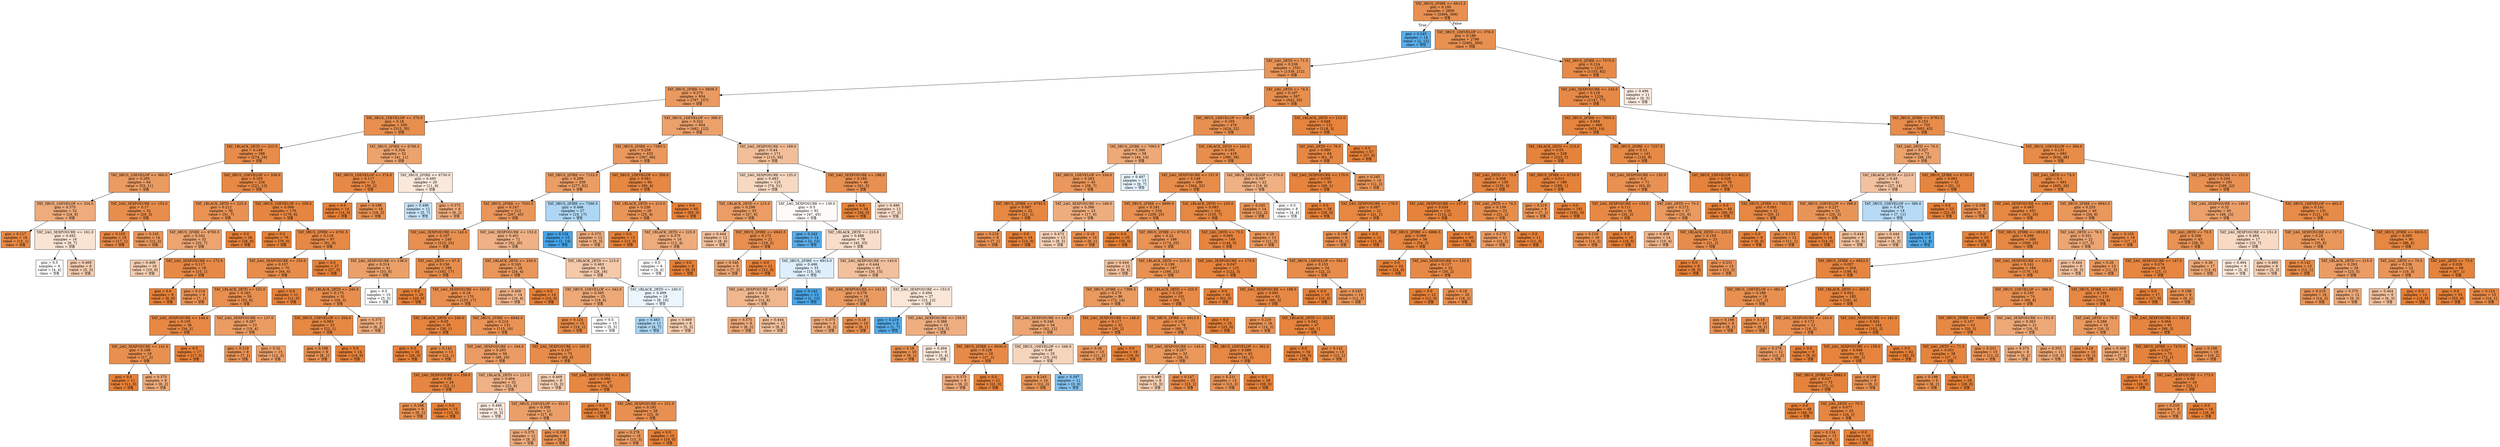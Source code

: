 digraph Tree {
node [shape=box, style="filled", color="black"] ;
0 [label="TAT_3BUS_2FIRE <= 6613.5\ngini = 0.195\nsamples = 2800\nvalue = [2494, 306]\nclass = 양품", fillcolor="#e89051"] ;
1 [label="gini = 0.245\nsamples = 14\nvalue = [2, 12]\nclass = 명점", fillcolor="#5aade9"] ;
0 -> 1 [labeldistance=2.5, labelangle=45, headlabel="True"] ;
2 [label="TAT_3BUS_1DEVELOP <= 378.0\ngini = 0.189\nsamples = 2786\nvalue = [2492, 294]\nclass = 양품", fillcolor="#e89050"] ;
0 -> 2 [labeldistance=2.5, labelangle=-45, headlabel="False"] ;
3 [label="TAT_2AG_2RTD <= 71.5\ngini = 0.236\nsamples = 1551\nvalue = [1339, 212]\nclass = 양품", fillcolor="#e99558"] ;
2 -> 3 ;
4 [label="TAT_3BUS_2FIRE <= 6838.5\ngini = 0.275\nsamples = 954\nvalue = [797, 157]\nclass = 양품", fillcolor="#ea9a60"] ;
3 -> 4 ;
5 [label="TAT_3BUS_1DEVELOP <= 370.0\ngini = 0.18\nsamples = 350\nvalue = [315, 35]\nclass = 양품", fillcolor="#e88f4f"] ;
4 -> 5 ;
6 [label="TAT_1BLACK_2RTD <= 215.0\ngini = 0.148\nsamples = 298\nvalue = [274, 24]\nclass = 양품", fillcolor="#e78c4a"] ;
5 -> 6 ;
7 [label="TAT_3BUS_1DEVELOP <= 360.0\ngini = 0.285\nsamples = 64\nvalue = [53, 11]\nclass = 양품", fillcolor="#ea9b62"] ;
6 -> 7 ;
8 [label="TAT_3BUS_1DEVELOP <= 334.0\ngini = 0.375\nsamples = 32\nvalue = [24, 8]\nclass = 양품", fillcolor="#eeab7b"] ;
7 -> 8 ;
9 [label="gini = 0.117\nsamples = 16\nvalue = [15, 1]\nclass = 양품", fillcolor="#e78946"] ;
8 -> 9 ;
10 [label="TAT_2AG_3EXPOSURE <= 161.0\ngini = 0.492\nsamples = 16\nvalue = [9, 7]\nclass = 양품", fillcolor="#f9e3d3"] ;
8 -> 10 ;
11 [label="gini = 0.5\nsamples = 8\nvalue = [4, 4]\nclass = 양품", fillcolor="#ffffff"] ;
10 -> 11 ;
12 [label="gini = 0.469\nsamples = 8\nvalue = [5, 3]\nclass = 양품", fillcolor="#f5cdb0"] ;
10 -> 12 ;
13 [label="TAT_2AG_3EXPOSURE <= 153.0\ngini = 0.17\nsamples = 32\nvalue = [29, 3]\nclass = 양품", fillcolor="#e88e4d"] ;
7 -> 13 ;
14 [label="gini = 0.105\nsamples = 18\nvalue = [17, 1]\nclass = 양품", fillcolor="#e78845"] ;
13 -> 14 ;
15 [label="gini = 0.245\nsamples = 14\nvalue = [12, 2]\nclass = 양품", fillcolor="#e9965a"] ;
13 -> 15 ;
16 [label="TAT_3BUS_1DEVELOP <= 338.0\ngini = 0.105\nsamples = 234\nvalue = [221, 13]\nclass = 양품", fillcolor="#e78845"] ;
6 -> 16 ;
17 [label="TAT_1BLACK_2RTD <= 225.0\ngini = 0.212\nsamples = 58\nvalue = [51, 7]\nclass = 양품", fillcolor="#e99254"] ;
16 -> 17 ;
18 [label="TAT_3BUS_2FIRE <= 6793.5\ngini = 0.342\nsamples = 32\nvalue = [25, 7]\nclass = 양품", fillcolor="#eca470"] ;
17 -> 18 ;
19 [label="gini = 0.469\nsamples = 16\nvalue = [10, 6]\nclass = 양품", fillcolor="#f5cdb0"] ;
18 -> 19 ;
20 [label="TAT_2AG_3EXPOSURE <= 172.0\ngini = 0.117\nsamples = 16\nvalue = [15, 1]\nclass = 양품", fillcolor="#e78946"] ;
18 -> 20 ;
21 [label="gini = 0.0\nsamples = 8\nvalue = [8, 0]\nclass = 양품", fillcolor="#e58139"] ;
20 -> 21 ;
22 [label="gini = 0.219\nsamples = 8\nvalue = [7, 1]\nclass = 양품", fillcolor="#e99355"] ;
20 -> 22 ;
23 [label="gini = 0.0\nsamples = 26\nvalue = [26, 0]\nclass = 양품", fillcolor="#e58139"] ;
17 -> 23 ;
24 [label="TAT_3BUS_1DEVELOP <= 358.0\ngini = 0.066\nsamples = 176\nvalue = [170, 6]\nclass = 양품", fillcolor="#e68540"] ;
16 -> 24 ;
25 [label="gini = 0.0\nsamples = 79\nvalue = [79, 0]\nclass = 양품", fillcolor="#e58139"] ;
24 -> 25 ;
26 [label="TAT_3BUS_2FIRE <= 6781.5\ngini = 0.116\nsamples = 97\nvalue = [91, 6]\nclass = 양품", fillcolor="#e78946"] ;
24 -> 26 ;
27 [label="TAT_2AG_3EXPOSURE <= 153.0\ngini = 0.157\nsamples = 70\nvalue = [64, 6]\nclass = 양품", fillcolor="#e78d4c"] ;
26 -> 27 ;
28 [label="TAT_1BLACK_2RTD <= 225.0\ngini = 0.183\nsamples = 59\nvalue = [53, 6]\nclass = 양품", fillcolor="#e88f4f"] ;
27 -> 28 ;
29 [label="TAT_2AG_3EXPOSURE <= 144.0\ngini = 0.105\nsamples = 36\nvalue = [34, 2]\nclass = 양품", fillcolor="#e78845"] ;
28 -> 29 ;
30 [label="TAT_2AG_3EXPOSURE <= 141.0\ngini = 0.188\nsamples = 19\nvalue = [17, 2]\nclass = 양품", fillcolor="#e89050"] ;
29 -> 30 ;
31 [label="gini = 0.0\nsamples = 11\nvalue = [11, 0]\nclass = 양품", fillcolor="#e58139"] ;
30 -> 31 ;
32 [label="gini = 0.375\nsamples = 8\nvalue = [6, 2]\nclass = 양품", fillcolor="#eeab7b"] ;
30 -> 32 ;
33 [label="gini = 0.0\nsamples = 17\nvalue = [17, 0]\nclass = 양품", fillcolor="#e58139"] ;
29 -> 33 ;
34 [label="TAT_2AG_3EXPOSURE <= 137.0\ngini = 0.287\nsamples = 23\nvalue = [19, 4]\nclass = 양품", fillcolor="#ea9c63"] ;
28 -> 34 ;
35 [label="gini = 0.219\nsamples = 8\nvalue = [7, 1]\nclass = 양품", fillcolor="#e99355"] ;
34 -> 35 ;
36 [label="gini = 0.32\nsamples = 15\nvalue = [12, 3]\nclass = 양품", fillcolor="#eca06a"] ;
34 -> 36 ;
37 [label="gini = 0.0\nsamples = 11\nvalue = [11, 0]\nclass = 양품", fillcolor="#e58139"] ;
27 -> 37 ;
38 [label="gini = 0.0\nsamples = 27\nvalue = [27, 0]\nclass = 양품", fillcolor="#e58139"] ;
26 -> 38 ;
39 [label="TAT_3BUS_2FIRE <= 6706.5\ngini = 0.334\nsamples = 52\nvalue = [41, 11]\nclass = 양품", fillcolor="#eca36e"] ;
5 -> 39 ;
40 [label="TAT_3BUS_1DEVELOP <= 374.0\ngini = 0.117\nsamples = 32\nvalue = [30, 2]\nclass = 양품", fillcolor="#e78946"] ;
39 -> 40 ;
41 [label="gini = 0.0\nsamples = 14\nvalue = [14, 0]\nclass = 양품", fillcolor="#e58139"] ;
40 -> 41 ;
42 [label="gini = 0.198\nsamples = 18\nvalue = [16, 2]\nclass = 양품", fillcolor="#e89152"] ;
40 -> 42 ;
43 [label="TAT_3BUS_2FIRE <= 6750.0\ngini = 0.495\nsamples = 20\nvalue = [11, 9]\nclass = 양품", fillcolor="#fae8db"] ;
39 -> 43 ;
44 [label="gini = 0.486\nsamples = 12\nvalue = [5, 7]\nclass = 명점", fillcolor="#c6e3f8"] ;
43 -> 44 ;
45 [label="gini = 0.375\nsamples = 8\nvalue = [6, 2]\nclass = 양품", fillcolor="#eeab7b"] ;
43 -> 45 ;
46 [label="TAT_3BUS_1DEVELOP <= 366.0\ngini = 0.322\nsamples = 604\nvalue = [482, 122]\nclass = 양품", fillcolor="#eca16b"] ;
4 -> 46 ;
47 [label="TAT_3BUS_2FIRE <= 7393.5\ngini = 0.258\nsamples = 433\nvalue = [367, 66]\nclass = 양품", fillcolor="#ea985d"] ;
46 -> 47 ;
48 [label="TAT_3BUS_2FIRE <= 7153.5\ngini = 0.299\nsamples = 339\nvalue = [277, 62]\nclass = 양품", fillcolor="#eb9d65"] ;
47 -> 48 ;
49 [label="TAT_3BUS_2FIRE <= 7033.5\ngini = 0.247\nsamples = 312\nvalue = [267, 45]\nclass = 양품", fillcolor="#e9965a"] ;
48 -> 49 ;
50 [label="TAT_2AG_3EXPOSURE <= 143.0\ngini = 0.187\nsamples = 240\nvalue = [215, 25]\nclass = 양품", fillcolor="#e89050"] ;
49 -> 50 ;
51 [label="TAT_2AG_3EXPOSURE <= 138.0\ngini = 0.314\nsamples = 41\nvalue = [33, 8]\nclass = 양품", fillcolor="#eba069"] ;
50 -> 51 ;
52 [label="TAT_1BLACK_2RTD <= 240.0\ngini = 0.175\nsamples = 31\nvalue = [28, 3]\nclass = 양품", fillcolor="#e88e4e"] ;
51 -> 52 ;
53 [label="TAT_3BUS_1DEVELOP <= 354.0\ngini = 0.083\nsamples = 23\nvalue = [22, 1]\nclass = 양품", fillcolor="#e68742"] ;
52 -> 53 ;
54 [label="gini = 0.198\nsamples = 9\nvalue = [8, 1]\nclass = 양품", fillcolor="#e89152"] ;
53 -> 54 ;
55 [label="gini = 0.0\nsamples = 14\nvalue = [14, 0]\nclass = 양품", fillcolor="#e58139"] ;
53 -> 55 ;
56 [label="gini = 0.375\nsamples = 8\nvalue = [6, 2]\nclass = 양품", fillcolor="#eeab7b"] ;
52 -> 56 ;
57 [label="gini = 0.5\nsamples = 10\nvalue = [5, 5]\nclass = 양품", fillcolor="#ffffff"] ;
51 -> 57 ;
58 [label="TAT_2AG_2RTD <= 67.5\ngini = 0.156\nsamples = 199\nvalue = [182, 17]\nclass = 양품", fillcolor="#e78d4b"] ;
50 -> 58 ;
59 [label="gini = 0.0\nsamples = 29\nvalue = [29, 0]\nclass = 양품", fillcolor="#e58139"] ;
58 -> 59 ;
60 [label="TAT_2AG_3EXPOSURE <= 153.0\ngini = 0.18\nsamples = 170\nvalue = [153, 17]\nclass = 양품", fillcolor="#e88f4f"] ;
58 -> 60 ;
61 [label="TAT_1BLACK_2RTD <= 240.0\ngini = 0.05\nsamples = 39\nvalue = [38, 1]\nclass = 양품", fillcolor="#e6843e"] ;
60 -> 61 ;
62 [label="gini = 0.0\nsamples = 26\nvalue = [26, 0]\nclass = 양품", fillcolor="#e58139"] ;
61 -> 62 ;
63 [label="gini = 0.142\nsamples = 13\nvalue = [12, 1]\nclass = 양품", fillcolor="#e78c49"] ;
61 -> 63 ;
64 [label="TAT_3BUS_2FIRE <= 6945.0\ngini = 0.214\nsamples = 131\nvalue = [115, 16]\nclass = 양품", fillcolor="#e99355"] ;
60 -> 64 ;
65 [label="TAT_2AG_3EXPOSURE <= 164.0\ngini = 0.293\nsamples = 56\nvalue = [46, 10]\nclass = 양품", fillcolor="#eb9c64"] ;
64 -> 65 ;
66 [label="TAT_2AG_3EXPOSURE <= 159.0\ngini = 0.08\nsamples = 24\nvalue = [23, 1]\nclass = 양품", fillcolor="#e68642"] ;
65 -> 66 ;
67 [label="gini = 0.198\nsamples = 9\nvalue = [8, 1]\nclass = 양품", fillcolor="#e89152"] ;
66 -> 67 ;
68 [label="gini = 0.0\nsamples = 15\nvalue = [15, 0]\nclass = 양품", fillcolor="#e58139"] ;
66 -> 68 ;
69 [label="TAT_1BLACK_2RTD <= 215.0\ngini = 0.404\nsamples = 32\nvalue = [23, 9]\nclass = 양품", fillcolor="#efb286"] ;
65 -> 69 ;
70 [label="gini = 0.496\nsamples = 11\nvalue = [6, 5]\nclass = 양품", fillcolor="#fbeade"] ;
69 -> 70 ;
71 [label="TAT_3BUS_1DEVELOP <= 352.0\ngini = 0.308\nsamples = 21\nvalue = [17, 4]\nclass = 양품", fillcolor="#eb9f68"] ;
69 -> 71 ;
72 [label="gini = 0.375\nsamples = 12\nvalue = [9, 3]\nclass = 양품", fillcolor="#eeab7b"] ;
71 -> 72 ;
73 [label="gini = 0.198\nsamples = 9\nvalue = [8, 1]\nclass = 양품", fillcolor="#e89152"] ;
71 -> 73 ;
74 [label="TAT_2AG_3EXPOSURE <= 160.0\ngini = 0.147\nsamples = 75\nvalue = [69, 6]\nclass = 양품", fillcolor="#e78c4a"] ;
64 -> 74 ;
75 [label="gini = 0.469\nsamples = 8\nvalue = [5, 3]\nclass = 양품", fillcolor="#f5cdb0"] ;
74 -> 75 ;
76 [label="TAT_2AG_3EXPOSURE <= 196.0\ngini = 0.086\nsamples = 67\nvalue = [64, 3]\nclass = 양품", fillcolor="#e68742"] ;
74 -> 76 ;
77 [label="gini = 0.0\nsamples = 39\nvalue = [39, 0]\nclass = 양품", fillcolor="#e58139"] ;
76 -> 77 ;
78 [label="TAT_2AG_3EXPOSURE <= 231.0\ngini = 0.191\nsamples = 28\nvalue = [25, 3]\nclass = 양품", fillcolor="#e89051"] ;
76 -> 78 ;
79 [label="gini = 0.278\nsamples = 18\nvalue = [15, 3]\nclass = 양품", fillcolor="#ea9a61"] ;
78 -> 79 ;
80 [label="gini = 0.0\nsamples = 10\nvalue = [10, 0]\nclass = 양품", fillcolor="#e58139"] ;
78 -> 80 ;
81 [label="TAT_2AG_3EXPOSURE <= 153.0\ngini = 0.401\nsamples = 72\nvalue = [52, 20]\nclass = 양품", fillcolor="#efb185"] ;
49 -> 81 ;
82 [label="TAT_1BLACK_2RTD <= 230.0\ngini = 0.245\nsamples = 28\nvalue = [24, 4]\nclass = 양품", fillcolor="#e9965a"] ;
81 -> 82 ;
83 [label="gini = 0.408\nsamples = 14\nvalue = [10, 4]\nclass = 양품", fillcolor="#efb388"] ;
82 -> 83 ;
84 [label="gini = 0.0\nsamples = 14\nvalue = [14, 0]\nclass = 양품", fillcolor="#e58139"] ;
82 -> 84 ;
85 [label="TAT_1BLACK_2RTD <= 215.0\ngini = 0.463\nsamples = 44\nvalue = [28, 16]\nclass = 양품", fillcolor="#f4c9aa"] ;
81 -> 85 ;
86 [label="TAT_3BUS_1DEVELOP <= 342.0\ngini = 0.365\nsamples = 25\nvalue = [19, 6]\nclass = 양품", fillcolor="#eda978"] ;
85 -> 86 ;
87 [label="gini = 0.124\nsamples = 15\nvalue = [14, 1]\nclass = 양품", fillcolor="#e78a47"] ;
86 -> 87 ;
88 [label="gini = 0.5\nsamples = 10\nvalue = [5, 5]\nclass = 양품", fillcolor="#ffffff"] ;
86 -> 88 ;
89 [label="TAT_1BLACK_2RTD <= 240.0\ngini = 0.499\nsamples = 19\nvalue = [9, 10]\nclass = 명점", fillcolor="#ebf5fc"] ;
85 -> 89 ;
90 [label="gini = 0.463\nsamples = 11\nvalue = [4, 7]\nclass = 명점", fillcolor="#aad5f4"] ;
89 -> 90 ;
91 [label="gini = 0.469\nsamples = 8\nvalue = [5, 3]\nclass = 양품", fillcolor="#f5cdb0"] ;
89 -> 91 ;
92 [label="TAT_3BUS_2FIRE <= 7366.5\ngini = 0.466\nsamples = 27\nvalue = [10, 17]\nclass = 명점", fillcolor="#add7f4"] ;
48 -> 92 ;
93 [label="gini = 0.124\nsamples = 15\nvalue = [1, 14]\nclass = 명점", fillcolor="#47a4e7"] ;
92 -> 93 ;
94 [label="gini = 0.375\nsamples = 12\nvalue = [9, 3]\nclass = 양품", fillcolor="#eeab7b"] ;
92 -> 94 ;
95 [label="TAT_3BUS_1DEVELOP <= 350.0\ngini = 0.081\nsamples = 94\nvalue = [90, 4]\nclass = 양품", fillcolor="#e68742"] ;
47 -> 95 ;
96 [label="TAT_1BLACK_2RTD <= 215.0\ngini = 0.238\nsamples = 29\nvalue = [25, 4]\nclass = 양품", fillcolor="#e99559"] ;
95 -> 96 ;
97 [label="gini = 0.0\nsamples = 13\nvalue = [13, 0]\nclass = 양품", fillcolor="#e58139"] ;
96 -> 97 ;
98 [label="TAT_1BLACK_2RTD <= 225.0\ngini = 0.375\nsamples = 16\nvalue = [12, 4]\nclass = 양품", fillcolor="#eeab7b"] ;
96 -> 98 ;
99 [label="gini = 0.5\nsamples = 8\nvalue = [4, 4]\nclass = 양품", fillcolor="#ffffff"] ;
98 -> 99 ;
100 [label="gini = 0.0\nsamples = 8\nvalue = [8, 0]\nclass = 양품", fillcolor="#e58139"] ;
98 -> 100 ;
101 [label="gini = 0.0\nsamples = 65\nvalue = [65, 0]\nclass = 양품", fillcolor="#e58139"] ;
95 -> 101 ;
102 [label="TAT_2AG_3EXPOSURE <= 169.0\ngini = 0.44\nsamples = 171\nvalue = [115, 56]\nclass = 양품", fillcolor="#f2be99"] ;
46 -> 102 ;
103 [label="TAT_2AG_3EXPOSURE <= 135.0\ngini = 0.483\nsamples = 125\nvalue = [74, 51]\nclass = 양품", fillcolor="#f7d8c1"] ;
102 -> 103 ;
104 [label="TAT_1BLACK_2RTD <= 215.0\ngini = 0.298\nsamples = 33\nvalue = [27, 6]\nclass = 양품", fillcolor="#eb9d65"] ;
103 -> 104 ;
105 [label="gini = 0.444\nsamples = 12\nvalue = [8, 4]\nclass = 양품", fillcolor="#f2c09c"] ;
104 -> 105 ;
106 [label="TAT_3BUS_2FIRE <= 6943.5\ngini = 0.172\nsamples = 21\nvalue = [19, 2]\nclass = 양품", fillcolor="#e88e4e"] ;
104 -> 106 ;
107 [label="gini = 0.346\nsamples = 9\nvalue = [7, 2]\nclass = 양품", fillcolor="#eca572"] ;
106 -> 107 ;
108 [label="gini = 0.0\nsamples = 12\nvalue = [12, 0]\nclass = 양품", fillcolor="#e58139"] ;
106 -> 108 ;
109 [label="TAT_2AG_3EXPOSURE <= 139.0\ngini = 0.5\nsamples = 92\nvalue = [47, 45]\nclass = 양품", fillcolor="#fefaf7"] ;
103 -> 109 ;
110 [label="gini = 0.245\nsamples = 14\nvalue = [2, 12]\nclass = 명점", fillcolor="#5aade9"] ;
109 -> 110 ;
111 [label="TAT_1BLACK_2RTD <= 215.0\ngini = 0.488\nsamples = 78\nvalue = [45, 33]\nclass = 양품", fillcolor="#f8ddca"] ;
109 -> 111 ;
112 [label="TAT_3BUS_2FIRE <= 6915.0\ngini = 0.496\nsamples = 33\nvalue = [15, 18]\nclass = 명점", fillcolor="#deeffb"] ;
111 -> 112 ;
113 [label="TAT_2AG_3EXPOSURE <= 150.0\ngini = 0.42\nsamples = 20\nvalue = [14, 6]\nclass = 양품", fillcolor="#f0b78e"] ;
112 -> 113 ;
114 [label="gini = 0.375\nsamples = 8\nvalue = [6, 2]\nclass = 양품", fillcolor="#eeab7b"] ;
113 -> 114 ;
115 [label="gini = 0.444\nsamples = 12\nvalue = [8, 4]\nclass = 양품", fillcolor="#f2c09c"] ;
113 -> 115 ;
116 [label="gini = 0.142\nsamples = 13\nvalue = [1, 12]\nclass = 명점", fillcolor="#49a5e7"] ;
112 -> 116 ;
117 [label="TAT_2AG_3EXPOSURE <= 143.0\ngini = 0.444\nsamples = 45\nvalue = [30, 15]\nclass = 양품", fillcolor="#f2c09c"] ;
111 -> 117 ;
118 [label="TAT_2AG_3EXPOSURE <= 141.0\ngini = 0.278\nsamples = 18\nvalue = [15, 3]\nclass = 양품", fillcolor="#ea9a61"] ;
117 -> 118 ;
119 [label="gini = 0.375\nsamples = 8\nvalue = [6, 2]\nclass = 양품", fillcolor="#eeab7b"] ;
118 -> 119 ;
120 [label="gini = 0.18\nsamples = 10\nvalue = [9, 1]\nclass = 양품", fillcolor="#e88f4f"] ;
118 -> 120 ;
121 [label="TAT_2AG_3EXPOSURE <= 153.0\ngini = 0.494\nsamples = 27\nvalue = [15, 12]\nclass = 양품", fillcolor="#fae6d7"] ;
117 -> 121 ;
122 [label="gini = 0.219\nsamples = 8\nvalue = [1, 7]\nclass = 명점", fillcolor="#55abe9"] ;
121 -> 122 ;
123 [label="TAT_2AG_3EXPOSURE <= 159.0\ngini = 0.388\nsamples = 19\nvalue = [14, 5]\nclass = 양품", fillcolor="#eeae80"] ;
121 -> 123 ;
124 [label="gini = 0.18\nsamples = 10\nvalue = [9, 1]\nclass = 양품", fillcolor="#e88f4f"] ;
123 -> 124 ;
125 [label="gini = 0.494\nsamples = 9\nvalue = [5, 4]\nclass = 양품", fillcolor="#fae6d7"] ;
123 -> 125 ;
126 [label="TAT_2AG_3EXPOSURE <= 198.0\ngini = 0.194\nsamples = 46\nvalue = [41, 5]\nclass = 양품", fillcolor="#e89051"] ;
102 -> 126 ;
127 [label="gini = 0.0\nsamples = 34\nvalue = [34, 0]\nclass = 양품", fillcolor="#e58139"] ;
126 -> 127 ;
128 [label="gini = 0.486\nsamples = 12\nvalue = [7, 5]\nclass = 양품", fillcolor="#f8dbc6"] ;
126 -> 128 ;
129 [label="TAT_2AG_2RTD <= 74.5\ngini = 0.167\nsamples = 597\nvalue = [542, 55]\nclass = 양품", fillcolor="#e88e4d"] ;
3 -> 129 ;
130 [label="TAT_3BUS_1DEVELOP <= 338.0\ngini = 0.195\nsamples = 476\nvalue = [424, 52]\nclass = 양품", fillcolor="#e89051"] ;
129 -> 130 ;
131 [label="TAT_3BUS_2FIRE <= 7093.5\ngini = 0.366\nsamples = 58\nvalue = [44, 14]\nclass = 양품", fillcolor="#eda978"] ;
130 -> 131 ;
132 [label="TAT_3BUS_1DEVELOP <= 334.0\ngini = 0.263\nsamples = 45\nvalue = [38, 7]\nclass = 양품", fillcolor="#ea985d"] ;
131 -> 132 ;
133 [label="TAT_3BUS_2FIRE <= 6793.5\ngini = 0.087\nsamples = 22\nvalue = [21, 1]\nclass = 양품", fillcolor="#e68742"] ;
132 -> 133 ;
134 [label="gini = 0.219\nsamples = 8\nvalue = [7, 1]\nclass = 양품", fillcolor="#e99355"] ;
133 -> 134 ;
135 [label="gini = 0.0\nsamples = 14\nvalue = [14, 0]\nclass = 양품", fillcolor="#e58139"] ;
133 -> 135 ;
136 [label="TAT_2AG_3EXPOSURE <= 166.0\ngini = 0.386\nsamples = 23\nvalue = [17, 6]\nclass = 양품", fillcolor="#eead7f"] ;
132 -> 136 ;
137 [label="gini = 0.473\nsamples = 13\nvalue = [8, 5]\nclass = 양품", fillcolor="#f5d0b5"] ;
136 -> 137 ;
138 [label="gini = 0.18\nsamples = 10\nvalue = [9, 1]\nclass = 양품", fillcolor="#e88f4f"] ;
136 -> 138 ;
139 [label="gini = 0.497\nsamples = 13\nvalue = [6, 7]\nclass = 명점", fillcolor="#e3f1fb"] ;
131 -> 139 ;
140 [label="TAT_1BLACK_2RTD <= 245.0\ngini = 0.165\nsamples = 418\nvalue = [380, 38]\nclass = 양품", fillcolor="#e88e4d"] ;
130 -> 140 ;
141 [label="TAT_2AG_3EXPOSURE <= 157.0\ngini = 0.149\nsamples = 396\nvalue = [364, 32]\nclass = 양품", fillcolor="#e78c4a"] ;
140 -> 141 ;
142 [label="TAT_3BUS_2FIRE <= 6690.0\ngini = 0.191\nsamples = 234\nvalue = [209, 25]\nclass = 양품", fillcolor="#e89051"] ;
141 -> 142 ;
143 [label="gini = 0.0\nsamples = 35\nvalue = [35, 0]\nclass = 양품", fillcolor="#e58139"] ;
142 -> 143 ;
144 [label="TAT_3BUS_2FIRE <= 6733.5\ngini = 0.22\nsamples = 199\nvalue = [174, 25]\nclass = 양품", fillcolor="#e99355"] ;
142 -> 144 ;
145 [label="gini = 0.444\nsamples = 12\nvalue = [8, 4]\nclass = 양품", fillcolor="#f2c09c"] ;
144 -> 145 ;
146 [label="TAT_1BLACK_2RTD <= 215.0\ngini = 0.199\nsamples = 187\nvalue = [166, 21]\nclass = 양품", fillcolor="#e89152"] ;
144 -> 146 ;
147 [label="TAT_3BUS_2FIRE <= 7396.5\ngini = 0.273\nsamples = 86\nvalue = [72, 14]\nclass = 양품", fillcolor="#ea9a5f"] ;
146 -> 147 ;
148 [label="TAT_2AG_3EXPOSURE <= 143.0\ngini = 0.346\nsamples = 54\nvalue = [42, 12]\nclass = 양품", fillcolor="#eca572"] ;
147 -> 148 ;
149 [label="TAT_3BUS_2FIRE <= 6930.0\ngini = 0.128\nsamples = 29\nvalue = [27, 2]\nclass = 양품", fillcolor="#e78a48"] ;
148 -> 149 ;
150 [label="gini = 0.375\nsamples = 8\nvalue = [6, 2]\nclass = 양품", fillcolor="#eeab7b"] ;
149 -> 150 ;
151 [label="gini = 0.0\nsamples = 21\nvalue = [21, 0]\nclass = 양품", fillcolor="#e58139"] ;
149 -> 151 ;
152 [label="TAT_3BUS_1DEVELOP <= 346.0\ngini = 0.48\nsamples = 25\nvalue = [15, 10]\nclass = 양품", fillcolor="#f6d5bd"] ;
148 -> 152 ;
153 [label="gini = 0.245\nsamples = 14\nvalue = [12, 2]\nclass = 양품", fillcolor="#e9965a"] ;
152 -> 153 ;
154 [label="gini = 0.397\nsamples = 11\nvalue = [3, 8]\nclass = 명점", fillcolor="#83c2ef"] ;
152 -> 154 ;
155 [label="TAT_2AG_3EXPOSURE <= 146.0\ngini = 0.117\nsamples = 32\nvalue = [30, 2]\nclass = 양품", fillcolor="#e78946"] ;
147 -> 155 ;
156 [label="gini = 0.26\nsamples = 13\nvalue = [11, 2]\nclass = 양품", fillcolor="#ea985d"] ;
155 -> 156 ;
157 [label="gini = 0.0\nsamples = 19\nvalue = [19, 0]\nclass = 양품", fillcolor="#e58139"] ;
155 -> 157 ;
158 [label="TAT_1BLACK_2RTD <= 225.0\ngini = 0.129\nsamples = 101\nvalue = [94, 7]\nclass = 양품", fillcolor="#e78a48"] ;
146 -> 158 ;
159 [label="TAT_3BUS_2FIRE <= 6913.5\ngini = 0.167\nsamples = 76\nvalue = [69, 7]\nclass = 양품", fillcolor="#e88e4d"] ;
158 -> 159 ;
160 [label="TAT_2AG_3EXPOSURE <= 145.0\ngini = 0.257\nsamples = 33\nvalue = [28, 5]\nclass = 양품", fillcolor="#ea985c"] ;
159 -> 160 ;
161 [label="gini = 0.469\nsamples = 8\nvalue = [5, 3]\nclass = 양품", fillcolor="#f5cdb0"] ;
160 -> 161 ;
162 [label="gini = 0.147\nsamples = 25\nvalue = [23, 2]\nclass = 양품", fillcolor="#e78c4a"] ;
160 -> 162 ;
163 [label="TAT_3BUS_1DEVELOP <= 362.0\ngini = 0.089\nsamples = 43\nvalue = [41, 2]\nclass = 양품", fillcolor="#e68743"] ;
159 -> 163 ;
164 [label="gini = 0.231\nsamples = 15\nvalue = [13, 2]\nclass = 양품", fillcolor="#e99457"] ;
163 -> 164 ;
165 [label="gini = 0.0\nsamples = 28\nvalue = [28, 0]\nclass = 양품", fillcolor="#e58139"] ;
163 -> 165 ;
166 [label="gini = 0.0\nsamples = 25\nvalue = [25, 0]\nclass = 양품", fillcolor="#e58139"] ;
158 -> 166 ;
167 [label="TAT_1BLACK_2RTD <= 235.0\ngini = 0.083\nsamples = 162\nvalue = [155, 7]\nclass = 양품", fillcolor="#e68742"] ;
141 -> 167 ;
168 [label="TAT_2AG_2RTD <= 73.5\ngini = 0.065\nsamples = 149\nvalue = [144, 5]\nclass = 양품", fillcolor="#e68540"] ;
167 -> 168 ;
169 [label="TAT_2AG_3EXPOSURE <= 173.0\ngini = 0.047\nsamples = 125\nvalue = [122, 3]\nclass = 양품", fillcolor="#e6843e"] ;
168 -> 169 ;
170 [label="gini = 0.0\nsamples = 62\nvalue = [62, 0]\nclass = 양품", fillcolor="#e58139"] ;
169 -> 170 ;
171 [label="TAT_2AG_3EXPOSURE <= 188.0\ngini = 0.091\nsamples = 63\nvalue = [60, 3]\nclass = 양품", fillcolor="#e68743"] ;
169 -> 171 ;
172 [label="gini = 0.219\nsamples = 16\nvalue = [14, 2]\nclass = 양품", fillcolor="#e99355"] ;
171 -> 172 ;
173 [label="TAT_1BLACK_2RTD <= 225.0\ngini = 0.042\nsamples = 47\nvalue = [46, 1]\nclass = 양품", fillcolor="#e6843d"] ;
171 -> 173 ;
174 [label="gini = 0.0\nsamples = 34\nvalue = [34, 0]\nclass = 양품", fillcolor="#e58139"] ;
173 -> 174 ;
175 [label="gini = 0.142\nsamples = 13\nvalue = [12, 1]\nclass = 양품", fillcolor="#e78c49"] ;
173 -> 175 ;
176 [label="TAT_3BUS_1DEVELOP <= 350.0\ngini = 0.153\nsamples = 24\nvalue = [22, 2]\nclass = 양품", fillcolor="#e78c4b"] ;
168 -> 176 ;
177 [label="gini = 0.0\nsamples = 10\nvalue = [10, 0]\nclass = 양품", fillcolor="#e58139"] ;
176 -> 177 ;
178 [label="gini = 0.245\nsamples = 14\nvalue = [12, 2]\nclass = 양품", fillcolor="#e9965a"] ;
176 -> 178 ;
179 [label="gini = 0.26\nsamples = 13\nvalue = [11, 2]\nclass = 양품", fillcolor="#ea985d"] ;
167 -> 179 ;
180 [label="TAT_3BUS_1DEVELOP <= 370.0\ngini = 0.397\nsamples = 22\nvalue = [16, 6]\nclass = 양품", fillcolor="#efb083"] ;
140 -> 180 ;
181 [label="gini = 0.245\nsamples = 14\nvalue = [12, 2]\nclass = 양품", fillcolor="#e9965a"] ;
180 -> 181 ;
182 [label="gini = 0.5\nsamples = 8\nvalue = [4, 4]\nclass = 양품", fillcolor="#ffffff"] ;
180 -> 182 ;
183 [label="TAT_1BLACK_2RTD <= 215.0\ngini = 0.048\nsamples = 121\nvalue = [118, 3]\nclass = 양품", fillcolor="#e6843e"] ;
129 -> 183 ;
184 [label="TAT_2AG_2RTD <= 76.0\ngini = 0.089\nsamples = 64\nvalue = [61, 3]\nclass = 양품", fillcolor="#e68743"] ;
183 -> 184 ;
185 [label="TAT_2AG_3EXPOSURE <= 170.0\ngini = 0.039\nsamples = 50\nvalue = [49, 1]\nclass = 양품", fillcolor="#e6843d"] ;
184 -> 185 ;
186 [label="gini = 0.0\nsamples = 28\nvalue = [28, 0]\nclass = 양품", fillcolor="#e58139"] ;
185 -> 186 ;
187 [label="TAT_2AG_3EXPOSURE <= 178.0\ngini = 0.087\nsamples = 22\nvalue = [21, 1]\nclass = 양품", fillcolor="#e68742"] ;
185 -> 187 ;
188 [label="gini = 0.198\nsamples = 9\nvalue = [8, 1]\nclass = 양품", fillcolor="#e89152"] ;
187 -> 188 ;
189 [label="gini = 0.0\nsamples = 13\nvalue = [13, 0]\nclass = 양품", fillcolor="#e58139"] ;
187 -> 189 ;
190 [label="gini = 0.245\nsamples = 14\nvalue = [12, 2]\nclass = 양품", fillcolor="#e9965a"] ;
184 -> 190 ;
191 [label="gini = 0.0\nsamples = 57\nvalue = [57, 0]\nclass = 양품", fillcolor="#e58139"] ;
183 -> 191 ;
192 [label="TAT_3BUS_2FIRE <= 7575.0\ngini = 0.124\nsamples = 1235\nvalue = [1153, 82]\nclass = 양품", fillcolor="#e78a47"] ;
2 -> 192 ;
193 [label="TAT_2AG_3EXPOSURE <= 143.0\ngini = 0.118\nsamples = 1224\nvalue = [1147, 77]\nclass = 양품", fillcolor="#e78946"] ;
192 -> 193 ;
194 [label="TAT_3BUS_2FIRE <= 7005.0\ngini = 0.058\nsamples = 469\nvalue = [455, 14]\nclass = 양품", fillcolor="#e6853f"] ;
193 -> 194 ;
195 [label="TAT_1BLACK_2RTD <= 215.0\ngini = 0.03\nsamples = 328\nvalue = [323, 5]\nclass = 양품", fillcolor="#e5833c"] ;
194 -> 195 ;
196 [label="TAT_2AG_2RTD <= 73.0\ngini = 0.056\nsamples = 139\nvalue = [135, 4]\nclass = 양품", fillcolor="#e6853f"] ;
195 -> 196 ;
197 [label="TAT_2AG_3EXPOSURE <= 137.0\ngini = 0.034\nsamples = 116\nvalue = [114, 2]\nclass = 양품", fillcolor="#e5833c"] ;
196 -> 197 ;
198 [label="TAT_3BUS_2FIRE <= 6886.5\ngini = 0.069\nsamples = 56\nvalue = [54, 2]\nclass = 양품", fillcolor="#e68640"] ;
197 -> 198 ;
199 [label="gini = 0.0\nsamples = 24\nvalue = [24, 0]\nclass = 양품", fillcolor="#e58139"] ;
198 -> 199 ;
200 [label="TAT_2AG_3EXPOSURE <= 133.0\ngini = 0.117\nsamples = 32\nvalue = [30, 2]\nclass = 양품", fillcolor="#e78946"] ;
198 -> 200 ;
201 [label="gini = 0.0\nsamples = 12\nvalue = [12, 0]\nclass = 양품", fillcolor="#e58139"] ;
200 -> 201 ;
202 [label="gini = 0.18\nsamples = 20\nvalue = [18, 2]\nclass = 양품", fillcolor="#e88f4f"] ;
200 -> 202 ;
203 [label="gini = 0.0\nsamples = 60\nvalue = [60, 0]\nclass = 양품", fillcolor="#e58139"] ;
197 -> 203 ;
204 [label="TAT_2AG_2RTD <= 74.5\ngini = 0.159\nsamples = 23\nvalue = [21, 2]\nclass = 양품", fillcolor="#e78d4c"] ;
196 -> 204 ;
205 [label="gini = 0.278\nsamples = 12\nvalue = [10, 2]\nclass = 양품", fillcolor="#ea9a61"] ;
204 -> 205 ;
206 [label="gini = 0.0\nsamples = 11\nvalue = [11, 0]\nclass = 양품", fillcolor="#e58139"] ;
204 -> 206 ;
207 [label="TAT_3BUS_2FIRE <= 6720.0\ngini = 0.011\nsamples = 189\nvalue = [188, 1]\nclass = 양품", fillcolor="#e5823a"] ;
195 -> 207 ;
208 [label="gini = 0.219\nsamples = 8\nvalue = [7, 1]\nclass = 양품", fillcolor="#e99355"] ;
207 -> 208 ;
209 [label="gini = 0.0\nsamples = 181\nvalue = [181, 0]\nclass = 양품", fillcolor="#e58139"] ;
207 -> 209 ;
210 [label="TAT_3BUS_2FIRE <= 7257.0\ngini = 0.12\nsamples = 141\nvalue = [132, 9]\nclass = 양품", fillcolor="#e78a46"] ;
194 -> 210 ;
211 [label="TAT_2AG_3EXPOSURE <= 135.0\ngini = 0.2\nsamples = 71\nvalue = [63, 8]\nclass = 양품", fillcolor="#e89152"] ;
210 -> 211 ;
212 [label="TAT_2AG_3EXPOSURE <= 133.0\ngini = 0.111\nsamples = 34\nvalue = [32, 2]\nclass = 양품", fillcolor="#e78945"] ;
211 -> 212 ;
213 [label="gini = 0.219\nsamples = 16\nvalue = [14, 2]\nclass = 양품", fillcolor="#e99355"] ;
212 -> 213 ;
214 [label="gini = 0.0\nsamples = 18\nvalue = [18, 0]\nclass = 양품", fillcolor="#e58139"] ;
212 -> 214 ;
215 [label="TAT_2AG_2RTD <= 70.5\ngini = 0.272\nsamples = 37\nvalue = [31, 6]\nclass = 양품", fillcolor="#ea995f"] ;
211 -> 215 ;
216 [label="gini = 0.408\nsamples = 14\nvalue = [10, 4]\nclass = 양품", fillcolor="#efb388"] ;
215 -> 216 ;
217 [label="TAT_1BLACK_2RTD <= 225.0\ngini = 0.159\nsamples = 23\nvalue = [21, 2]\nclass = 양품", fillcolor="#e78d4c"] ;
215 -> 217 ;
218 [label="gini = 0.0\nsamples = 8\nvalue = [8, 0]\nclass = 양품", fillcolor="#e58139"] ;
217 -> 218 ;
219 [label="gini = 0.231\nsamples = 15\nvalue = [13, 2]\nclass = 양품", fillcolor="#e99457"] ;
217 -> 219 ;
220 [label="TAT_3BUS_1DEVELOP <= 402.0\ngini = 0.028\nsamples = 70\nvalue = [69, 1]\nclass = 양품", fillcolor="#e5833c"] ;
210 -> 220 ;
221 [label="gini = 0.0\nsamples = 49\nvalue = [49, 0]\nclass = 양품", fillcolor="#e58139"] ;
220 -> 221 ;
222 [label="TAT_3BUS_2FIRE <= 7351.5\ngini = 0.091\nsamples = 21\nvalue = [20, 1]\nclass = 양품", fillcolor="#e68743"] ;
220 -> 222 ;
223 [label="gini = 0.0\nsamples = 9\nvalue = [9, 0]\nclass = 양품", fillcolor="#e58139"] ;
222 -> 223 ;
224 [label="gini = 0.153\nsamples = 12\nvalue = [11, 1]\nclass = 양품", fillcolor="#e78c4b"] ;
222 -> 224 ;
225 [label="TAT_3BUS_2FIRE <= 6793.5\ngini = 0.153\nsamples = 755\nvalue = [692, 63]\nclass = 양품", fillcolor="#e78c4b"] ;
193 -> 225 ;
226 [label="TAT_2AG_2RTD <= 70.5\ngini = 0.327\nsamples = 73\nvalue = [58, 15]\nclass = 양품", fillcolor="#eca26c"] ;
225 -> 226 ;
227 [label="TAT_1BLACK_2RTD <= 215.0\ngini = 0.45\nsamples = 41\nvalue = [27, 14]\nclass = 양품", fillcolor="#f2c2a0"] ;
226 -> 227 ;
228 [label="TAT_3BUS_1DEVELOP <= 398.0\ngini = 0.227\nsamples = 23\nvalue = [20, 3]\nclass = 양품", fillcolor="#e99457"] ;
227 -> 228 ;
229 [label="gini = 0.0\nsamples = 14\nvalue = [14, 0]\nclass = 양품", fillcolor="#e58139"] ;
228 -> 229 ;
230 [label="gini = 0.444\nsamples = 9\nvalue = [6, 3]\nclass = 양품", fillcolor="#f2c09c"] ;
228 -> 230 ;
231 [label="TAT_3BUS_1DEVELOP <= 386.0\ngini = 0.475\nsamples = 18\nvalue = [7, 11]\nclass = 명점", fillcolor="#b7dbf6"] ;
227 -> 231 ;
232 [label="gini = 0.444\nsamples = 9\nvalue = [6, 3]\nclass = 양품", fillcolor="#f2c09c"] ;
231 -> 232 ;
233 [label="gini = 0.198\nsamples = 9\nvalue = [1, 8]\nclass = 명점", fillcolor="#52a9e8"] ;
231 -> 233 ;
234 [label="TAT_3BUS_2FIRE <= 6750.0\ngini = 0.061\nsamples = 32\nvalue = [31, 1]\nclass = 양품", fillcolor="#e6853f"] ;
226 -> 234 ;
235 [label="gini = 0.0\nsamples = 23\nvalue = [23, 0]\nclass = 양품", fillcolor="#e58139"] ;
234 -> 235 ;
236 [label="gini = 0.198\nsamples = 9\nvalue = [8, 1]\nclass = 양품", fillcolor="#e89152"] ;
234 -> 236 ;
237 [label="TAT_3BUS_1DEVELOP <= 394.0\ngini = 0.131\nsamples = 682\nvalue = [634, 48]\nclass = 양품", fillcolor="#e78b48"] ;
225 -> 237 ;
238 [label="TAT_2AG_2RTD <= 74.5\ngini = 0.1\nsamples = 491\nvalue = [465, 26]\nclass = 양품", fillcolor="#e68844"] ;
237 -> 238 ;
239 [label="TAT_2AG_3EXPOSURE <= 149.0\ngini = 0.085\nsamples = 451\nvalue = [431, 20]\nclass = 양품", fillcolor="#e68742"] ;
238 -> 239 ;
240 [label="gini = 0.0\nsamples = 63\nvalue = [63, 0]\nclass = 양품", fillcolor="#e58139"] ;
239 -> 240 ;
241 [label="TAT_3BUS_2FIRE <= 6915.0\ngini = 0.098\nsamples = 388\nvalue = [368, 20]\nclass = 양품", fillcolor="#e68844"] ;
239 -> 241 ;
242 [label="TAT_3BUS_2FIRE <= 6823.5\ngini = 0.057\nsamples = 204\nvalue = [198, 6]\nclass = 양품", fillcolor="#e6853f"] ;
241 -> 242 ;
243 [label="TAT_3BUS_1DEVELOP <= 382.0\ngini = 0.188\nsamples = 19\nvalue = [17, 2]\nclass = 양품", fillcolor="#e89050"] ;
242 -> 243 ;
244 [label="gini = 0.198\nsamples = 9\nvalue = [8, 1]\nclass = 양품", fillcolor="#e89152"] ;
243 -> 244 ;
245 [label="gini = 0.18\nsamples = 10\nvalue = [9, 1]\nclass = 양품", fillcolor="#e88f4f"] ;
243 -> 245 ;
246 [label="TAT_1BLACK_2RTD <= 205.0\ngini = 0.042\nsamples = 185\nvalue = [181, 4]\nclass = 양품", fillcolor="#e6843d"] ;
242 -> 246 ;
247 [label="TAT_2AG_3EXPOSURE <= 163.0\ngini = 0.172\nsamples = 21\nvalue = [19, 2]\nclass = 양품", fillcolor="#e88e4e"] ;
246 -> 247 ;
248 [label="gini = 0.278\nsamples = 12\nvalue = [10, 2]\nclass = 양품", fillcolor="#ea9a61"] ;
247 -> 248 ;
249 [label="gini = 0.0\nsamples = 9\nvalue = [9, 0]\nclass = 양품", fillcolor="#e58139"] ;
247 -> 249 ;
250 [label="TAT_2AG_3EXPOSURE <= 161.0\ngini = 0.024\nsamples = 164\nvalue = [162, 2]\nclass = 양품", fillcolor="#e5833b"] ;
246 -> 250 ;
251 [label="TAT_2AG_3EXPOSURE <= 159.0\ngini = 0.048\nsamples = 82\nvalue = [80, 2]\nclass = 양품", fillcolor="#e6843e"] ;
250 -> 251 ;
252 [label="TAT_3BUS_2FIRE <= 6883.5\ngini = 0.027\nsamples = 73\nvalue = [72, 1]\nclass = 양품", fillcolor="#e5833c"] ;
251 -> 252 ;
253 [label="gini = 0.0\nsamples = 48\nvalue = [48, 0]\nclass = 양품", fillcolor="#e58139"] ;
252 -> 253 ;
254 [label="TAT_2AG_2RTD <= 70.5\ngini = 0.077\nsamples = 25\nvalue = [24, 1]\nclass = 양품", fillcolor="#e68641"] ;
252 -> 254 ;
255 [label="gini = 0.124\nsamples = 15\nvalue = [14, 1]\nclass = 양품", fillcolor="#e78a47"] ;
254 -> 255 ;
256 [label="gini = 0.0\nsamples = 10\nvalue = [10, 0]\nclass = 양품", fillcolor="#e58139"] ;
254 -> 256 ;
257 [label="gini = 0.198\nsamples = 9\nvalue = [8, 1]\nclass = 양품", fillcolor="#e89152"] ;
251 -> 257 ;
258 [label="gini = 0.0\nsamples = 82\nvalue = [82, 0]\nclass = 양품", fillcolor="#e58139"] ;
250 -> 258 ;
259 [label="TAT_2AG_3EXPOSURE <= 153.0\ngini = 0.141\nsamples = 184\nvalue = [170, 14]\nclass = 양품", fillcolor="#e78b49"] ;
241 -> 259 ;
260 [label="TAT_3BUS_1DEVELOP <= 386.0\ngini = 0.193\nsamples = 74\nvalue = [66, 8]\nclass = 양품", fillcolor="#e89051"] ;
259 -> 260 ;
261 [label="TAT_3BUS_2FIRE <= 6990.0\ngini = 0.107\nsamples = 53\nvalue = [50, 3]\nclass = 양품", fillcolor="#e78945"] ;
260 -> 261 ;
262 [label="TAT_2AG_2RTD <= 71.5\ngini = 0.051\nsamples = 38\nvalue = [37, 1]\nclass = 양품", fillcolor="#e6843e"] ;
261 -> 262 ;
263 [label="gini = 0.198\nsamples = 9\nvalue = [8, 1]\nclass = 양품", fillcolor="#e89152"] ;
262 -> 263 ;
264 [label="gini = 0.0\nsamples = 29\nvalue = [29, 0]\nclass = 양품", fillcolor="#e58139"] ;
262 -> 264 ;
265 [label="gini = 0.231\nsamples = 15\nvalue = [13, 2]\nclass = 양품", fillcolor="#e99457"] ;
261 -> 265 ;
266 [label="TAT_2AG_3EXPOSURE <= 151.0\ngini = 0.363\nsamples = 21\nvalue = [16, 5]\nclass = 양품", fillcolor="#eda877"] ;
260 -> 266 ;
267 [label="gini = 0.375\nsamples = 8\nvalue = [6, 2]\nclass = 양품", fillcolor="#eeab7b"] ;
266 -> 267 ;
268 [label="gini = 0.355\nsamples = 13\nvalue = [10, 3]\nclass = 양품", fillcolor="#eda774"] ;
266 -> 268 ;
269 [label="TAT_3BUS_2FIRE <= 6931.5\ngini = 0.103\nsamples = 110\nvalue = [104, 6]\nclass = 양품", fillcolor="#e68844"] ;
259 -> 269 ;
270 [label="TAT_2AG_2RTD <= 70.5\ngini = 0.266\nsamples = 19\nvalue = [16, 3]\nclass = 양품", fillcolor="#ea995e"] ;
269 -> 270 ;
271 [label="gini = 0.18\nsamples = 10\nvalue = [9, 1]\nclass = 양품", fillcolor="#e88f4f"] ;
270 -> 271 ;
272 [label="gini = 0.346\nsamples = 9\nvalue = [7, 2]\nclass = 양품", fillcolor="#eca572"] ;
270 -> 272 ;
273 [label="TAT_2AG_3EXPOSURE <= 191.0\ngini = 0.064\nsamples = 91\nvalue = [88, 3]\nclass = 양품", fillcolor="#e68540"] ;
269 -> 273 ;
274 [label="TAT_3BUS_2FIRE <= 7470.0\ngini = 0.027\nsamples = 73\nvalue = [72, 1]\nclass = 양품", fillcolor="#e5833c"] ;
273 -> 274 ;
275 [label="gini = 0.0\nsamples = 49\nvalue = [49, 0]\nclass = 양품", fillcolor="#e58139"] ;
274 -> 275 ;
276 [label="TAT_2AG_3EXPOSURE <= 173.0\ngini = 0.08\nsamples = 24\nvalue = [23, 1]\nclass = 양품", fillcolor="#e68642"] ;
274 -> 276 ;
277 [label="gini = 0.219\nsamples = 8\nvalue = [7, 1]\nclass = 양품", fillcolor="#e99355"] ;
276 -> 277 ;
278 [label="gini = 0.0\nsamples = 16\nvalue = [16, 0]\nclass = 양품", fillcolor="#e58139"] ;
276 -> 278 ;
279 [label="gini = 0.198\nsamples = 18\nvalue = [16, 2]\nclass = 양품", fillcolor="#e89152"] ;
273 -> 279 ;
280 [label="TAT_3BUS_2FIRE <= 6943.5\ngini = 0.255\nsamples = 40\nvalue = [34, 6]\nclass = 양품", fillcolor="#ea975c"] ;
238 -> 280 ;
281 [label="TAT_2AG_2RTD <= 76.5\ngini = 0.351\nsamples = 22\nvalue = [17, 5]\nclass = 양품", fillcolor="#eda673"] ;
280 -> 281 ;
282 [label="gini = 0.444\nsamples = 9\nvalue = [6, 3]\nclass = 양품", fillcolor="#f2c09c"] ;
281 -> 282 ;
283 [label="gini = 0.26\nsamples = 13\nvalue = [11, 2]\nclass = 양품", fillcolor="#ea985d"] ;
281 -> 283 ;
284 [label="gini = 0.105\nsamples = 18\nvalue = [17, 1]\nclass = 양품", fillcolor="#e78845"] ;
280 -> 284 ;
285 [label="TAT_2AG_3EXPOSURE <= 153.0\ngini = 0.204\nsamples = 191\nvalue = [169, 22]\nclass = 양품", fillcolor="#e89153"] ;
237 -> 285 ;
286 [label="TAT_2AG_3EXPOSURE <= 149.0\ngini = 0.32\nsamples = 60\nvalue = [48, 12]\nclass = 양품", fillcolor="#eca06a"] ;
285 -> 286 ;
287 [label="TAT_2AG_2RTD <= 70.5\ngini = 0.206\nsamples = 43\nvalue = [38, 5]\nclass = 양품", fillcolor="#e89253"] ;
286 -> 287 ;
288 [label="TAT_2AG_3EXPOSURE <= 147.0\ngini = 0.074\nsamples = 26\nvalue = [25, 1]\nclass = 양품", fillcolor="#e68641"] ;
287 -> 288 ;
289 [label="gini = 0.0\nsamples = 17\nvalue = [17, 0]\nclass = 양품", fillcolor="#e58139"] ;
288 -> 289 ;
290 [label="gini = 0.198\nsamples = 9\nvalue = [8, 1]\nclass = 양품", fillcolor="#e89152"] ;
288 -> 290 ;
291 [label="gini = 0.36\nsamples = 17\nvalue = [13, 4]\nclass = 양품", fillcolor="#eda876"] ;
287 -> 291 ;
292 [label="TAT_2AG_3EXPOSURE <= 151.0\ngini = 0.484\nsamples = 17\nvalue = [10, 7]\nclass = 양품", fillcolor="#f7d9c4"] ;
286 -> 292 ;
293 [label="gini = 0.494\nsamples = 9\nvalue = [5, 4]\nclass = 양품", fillcolor="#fae6d7"] ;
292 -> 293 ;
294 [label="gini = 0.469\nsamples = 8\nvalue = [5, 3]\nclass = 양품", fillcolor="#f5cdb0"] ;
292 -> 294 ;
295 [label="TAT_3BUS_1DEVELOP <= 402.0\ngini = 0.141\nsamples = 131\nvalue = [121, 10]\nclass = 양품", fillcolor="#e78b49"] ;
285 -> 295 ;
296 [label="TAT_2AG_3EXPOSURE <= 157.0\ngini = 0.25\nsamples = 41\nvalue = [35, 6]\nclass = 양품", fillcolor="#e9975b"] ;
295 -> 296 ;
297 [label="gini = 0.142\nsamples = 13\nvalue = [12, 1]\nclass = 양품", fillcolor="#e78c49"] ;
296 -> 297 ;
298 [label="TAT_1BLACK_2RTD <= 215.0\ngini = 0.293\nsamples = 28\nvalue = [23, 5]\nclass = 양품", fillcolor="#eb9c64"] ;
296 -> 298 ;
299 [label="gini = 0.219\nsamples = 16\nvalue = [14, 2]\nclass = 양품", fillcolor="#e99355"] ;
298 -> 299 ;
300 [label="gini = 0.375\nsamples = 12\nvalue = [9, 3]\nclass = 양품", fillcolor="#eeab7b"] ;
298 -> 300 ;
301 [label="TAT_3BUS_2FIRE <= 6916.5\ngini = 0.085\nsamples = 90\nvalue = [86, 4]\nclass = 양품", fillcolor="#e68742"] ;
295 -> 301 ;
302 [label="TAT_2AG_2RTD <= 70.5\ngini = 0.236\nsamples = 22\nvalue = [19, 3]\nclass = 양품", fillcolor="#e99558"] ;
301 -> 302 ;
303 [label="gini = 0.444\nsamples = 9\nvalue = [6, 3]\nclass = 양품", fillcolor="#f2c09c"] ;
302 -> 303 ;
304 [label="gini = 0.0\nsamples = 13\nvalue = [13, 0]\nclass = 양품", fillcolor="#e58139"] ;
302 -> 304 ;
305 [label="TAT_2AG_2RTD <= 73.0\ngini = 0.029\nsamples = 68\nvalue = [67, 1]\nclass = 양품", fillcolor="#e5833c"] ;
301 -> 305 ;
306 [label="gini = 0.0\nsamples = 53\nvalue = [53, 0]\nclass = 양품", fillcolor="#e58139"] ;
305 -> 306 ;
307 [label="gini = 0.124\nsamples = 15\nvalue = [14, 1]\nclass = 양품", fillcolor="#e78a47"] ;
305 -> 307 ;
308 [label="gini = 0.496\nsamples = 11\nvalue = [6, 5]\nclass = 양품", fillcolor="#fbeade"] ;
192 -> 308 ;
}